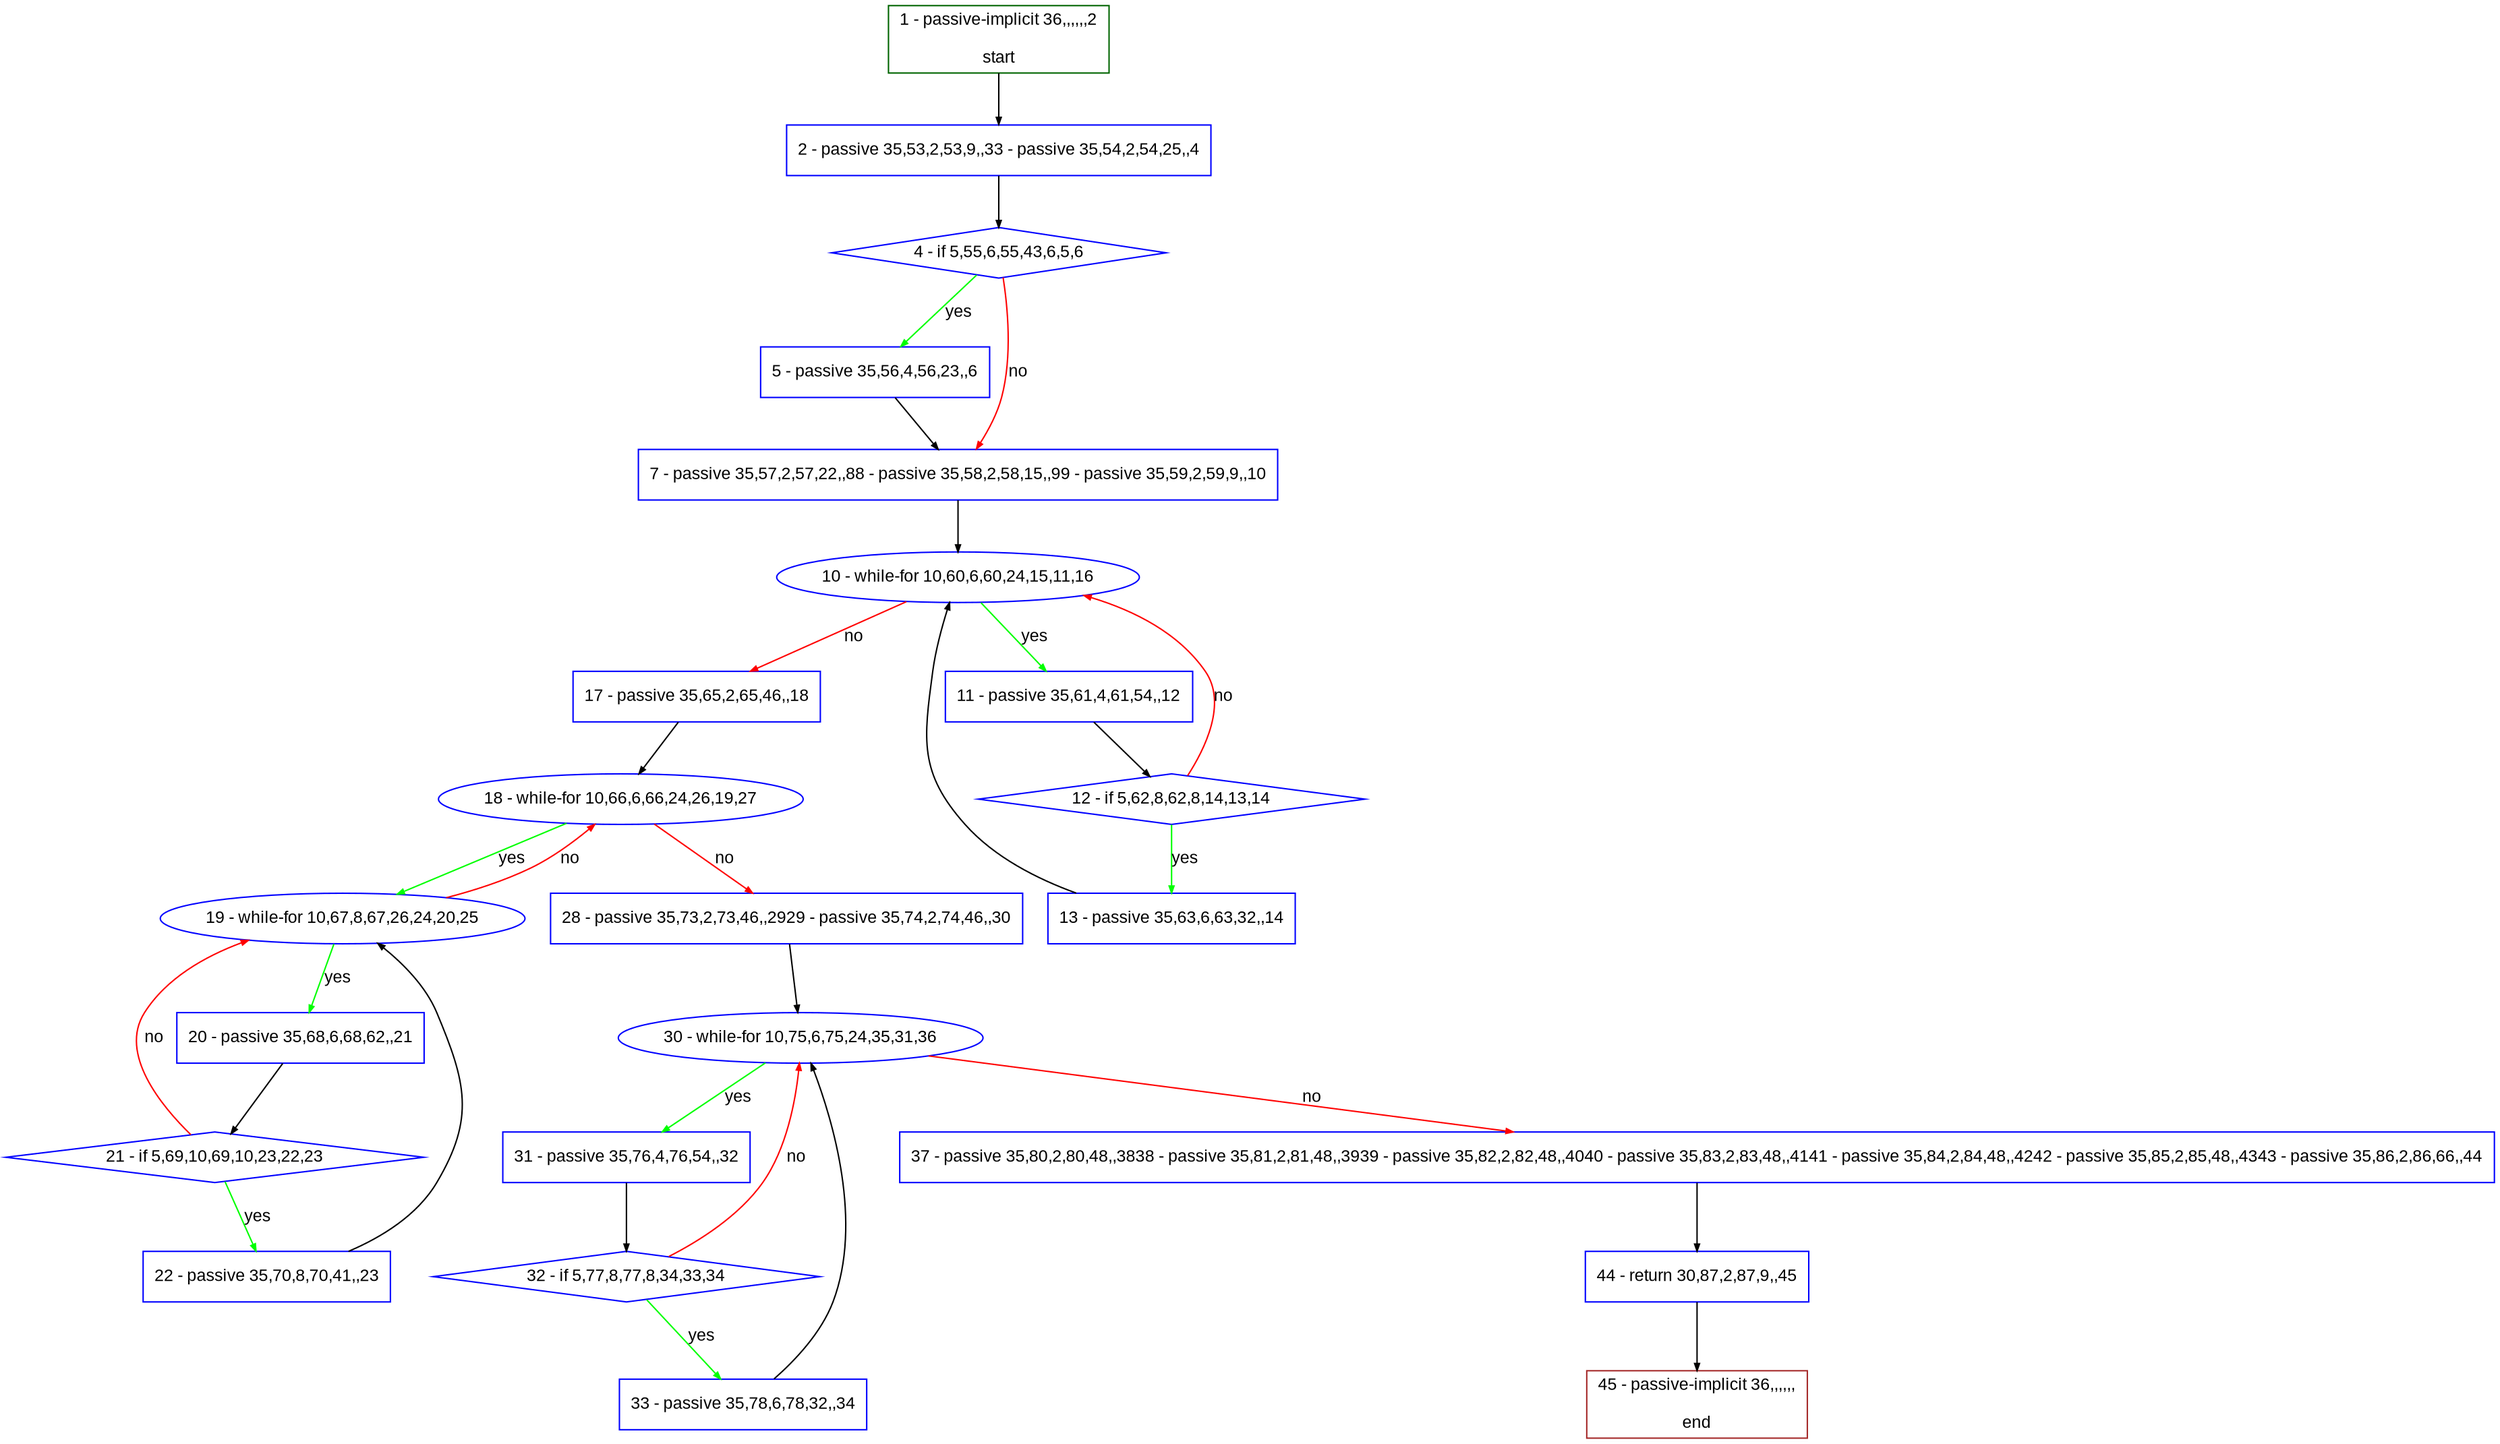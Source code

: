 digraph "" {
  graph [pack="true", label="", fontsize="12", packmode="clust", fontname="Arial", fillcolor="#FFFFCC", bgcolor="white", style="rounded,filled", compound="true"];
  node [node_initialized="no", label="", color="grey", fontsize="12", fillcolor="white", fontname="Arial", style="filled", shape="rectangle", compound="true", fixedsize="false"];
  edge [fontcolor="black", arrowhead="normal", arrowtail="none", arrowsize="0.5", ltail="", label="", color="black", fontsize="12", lhead="", fontname="Arial", dir="forward", compound="true"];
  __N1 [label="2 - passive 35,53,2,53,9,,33 - passive 35,54,2,54,25,,4", color="#0000ff", fillcolor="#ffffff", style="filled", shape="box"];
  __N2 [label="1 - passive-implicit 36,,,,,,2\n\nstart", color="#006400", fillcolor="#ffffff", style="filled", shape="box"];
  __N3 [label="4 - if 5,55,6,55,43,6,5,6", color="#0000ff", fillcolor="#ffffff", style="filled", shape="diamond"];
  __N4 [label="5 - passive 35,56,4,56,23,,6", color="#0000ff", fillcolor="#ffffff", style="filled", shape="box"];
  __N5 [label="7 - passive 35,57,2,57,22,,88 - passive 35,58,2,58,15,,99 - passive 35,59,2,59,9,,10", color="#0000ff", fillcolor="#ffffff", style="filled", shape="box"];
  __N6 [label="10 - while-for 10,60,6,60,24,15,11,16", color="#0000ff", fillcolor="#ffffff", style="filled", shape="oval"];
  __N7 [label="11 - passive 35,61,4,61,54,,12", color="#0000ff", fillcolor="#ffffff", style="filled", shape="box"];
  __N8 [label="17 - passive 35,65,2,65,46,,18", color="#0000ff", fillcolor="#ffffff", style="filled", shape="box"];
  __N9 [label="12 - if 5,62,8,62,8,14,13,14", color="#0000ff", fillcolor="#ffffff", style="filled", shape="diamond"];
  __N10 [label="13 - passive 35,63,6,63,32,,14", color="#0000ff", fillcolor="#ffffff", style="filled", shape="box"];
  __N11 [label="18 - while-for 10,66,6,66,24,26,19,27", color="#0000ff", fillcolor="#ffffff", style="filled", shape="oval"];
  __N12 [label="19 - while-for 10,67,8,67,26,24,20,25", color="#0000ff", fillcolor="#ffffff", style="filled", shape="oval"];
  __N13 [label="28 - passive 35,73,2,73,46,,2929 - passive 35,74,2,74,46,,30", color="#0000ff", fillcolor="#ffffff", style="filled", shape="box"];
  __N14 [label="20 - passive 35,68,6,68,62,,21", color="#0000ff", fillcolor="#ffffff", style="filled", shape="box"];
  __N15 [label="21 - if 5,69,10,69,10,23,22,23", color="#0000ff", fillcolor="#ffffff", style="filled", shape="diamond"];
  __N16 [label="22 - passive 35,70,8,70,41,,23", color="#0000ff", fillcolor="#ffffff", style="filled", shape="box"];
  __N17 [label="30 - while-for 10,75,6,75,24,35,31,36", color="#0000ff", fillcolor="#ffffff", style="filled", shape="oval"];
  __N18 [label="31 - passive 35,76,4,76,54,,32", color="#0000ff", fillcolor="#ffffff", style="filled", shape="box"];
  __N19 [label="37 - passive 35,80,2,80,48,,3838 - passive 35,81,2,81,48,,3939 - passive 35,82,2,82,48,,4040 - passive 35,83,2,83,48,,4141 - passive 35,84,2,84,48,,4242 - passive 35,85,2,85,48,,4343 - passive 35,86,2,86,66,,44", color="#0000ff", fillcolor="#ffffff", style="filled", shape="box"];
  __N20 [label="32 - if 5,77,8,77,8,34,33,34", color="#0000ff", fillcolor="#ffffff", style="filled", shape="diamond"];
  __N21 [label="33 - passive 35,78,6,78,32,,34", color="#0000ff", fillcolor="#ffffff", style="filled", shape="box"];
  __N22 [label="44 - return 30,87,2,87,9,,45", color="#0000ff", fillcolor="#ffffff", style="filled", shape="box"];
  __N23 [label="45 - passive-implicit 36,,,,,,\n\nend", color="#a52a2a", fillcolor="#ffffff", style="filled", shape="box"];
  __N2 -> __N1 [arrowhead="normal", arrowtail="none", color="#000000", label="", dir="forward"];
  __N1 -> __N3 [arrowhead="normal", arrowtail="none", color="#000000", label="", dir="forward"];
  __N3 -> __N4 [arrowhead="normal", arrowtail="none", color="#00ff00", label="yes", dir="forward"];
  __N3 -> __N5 [arrowhead="normal", arrowtail="none", color="#ff0000", label="no", dir="forward"];
  __N4 -> __N5 [arrowhead="normal", arrowtail="none", color="#000000", label="", dir="forward"];
  __N5 -> __N6 [arrowhead="normal", arrowtail="none", color="#000000", label="", dir="forward"];
  __N6 -> __N7 [arrowhead="normal", arrowtail="none", color="#00ff00", label="yes", dir="forward"];
  __N6 -> __N8 [arrowhead="normal", arrowtail="none", color="#ff0000", label="no", dir="forward"];
  __N7 -> __N9 [arrowhead="normal", arrowtail="none", color="#000000", label="", dir="forward"];
  __N9 -> __N6 [arrowhead="normal", arrowtail="none", color="#ff0000", label="no", dir="forward"];
  __N9 -> __N10 [arrowhead="normal", arrowtail="none", color="#00ff00", label="yes", dir="forward"];
  __N10 -> __N6 [arrowhead="normal", arrowtail="none", color="#000000", label="", dir="forward"];
  __N8 -> __N11 [arrowhead="normal", arrowtail="none", color="#000000", label="", dir="forward"];
  __N11 -> __N12 [arrowhead="normal", arrowtail="none", color="#00ff00", label="yes", dir="forward"];
  __N12 -> __N11 [arrowhead="normal", arrowtail="none", color="#ff0000", label="no", dir="forward"];
  __N11 -> __N13 [arrowhead="normal", arrowtail="none", color="#ff0000", label="no", dir="forward"];
  __N12 -> __N14 [arrowhead="normal", arrowtail="none", color="#00ff00", label="yes", dir="forward"];
  __N14 -> __N15 [arrowhead="normal", arrowtail="none", color="#000000", label="", dir="forward"];
  __N15 -> __N12 [arrowhead="normal", arrowtail="none", color="#ff0000", label="no", dir="forward"];
  __N15 -> __N16 [arrowhead="normal", arrowtail="none", color="#00ff00", label="yes", dir="forward"];
  __N16 -> __N12 [arrowhead="normal", arrowtail="none", color="#000000", label="", dir="forward"];
  __N13 -> __N17 [arrowhead="normal", arrowtail="none", color="#000000", label="", dir="forward"];
  __N17 -> __N18 [arrowhead="normal", arrowtail="none", color="#00ff00", label="yes", dir="forward"];
  __N17 -> __N19 [arrowhead="normal", arrowtail="none", color="#ff0000", label="no", dir="forward"];
  __N18 -> __N20 [arrowhead="normal", arrowtail="none", color="#000000", label="", dir="forward"];
  __N20 -> __N17 [arrowhead="normal", arrowtail="none", color="#ff0000", label="no", dir="forward"];
  __N20 -> __N21 [arrowhead="normal", arrowtail="none", color="#00ff00", label="yes", dir="forward"];
  __N21 -> __N17 [arrowhead="normal", arrowtail="none", color="#000000", label="", dir="forward"];
  __N19 -> __N22 [arrowhead="normal", arrowtail="none", color="#000000", label="", dir="forward"];
  __N22 -> __N23 [arrowhead="normal", arrowtail="none", color="#000000", label="", dir="forward"];
}
